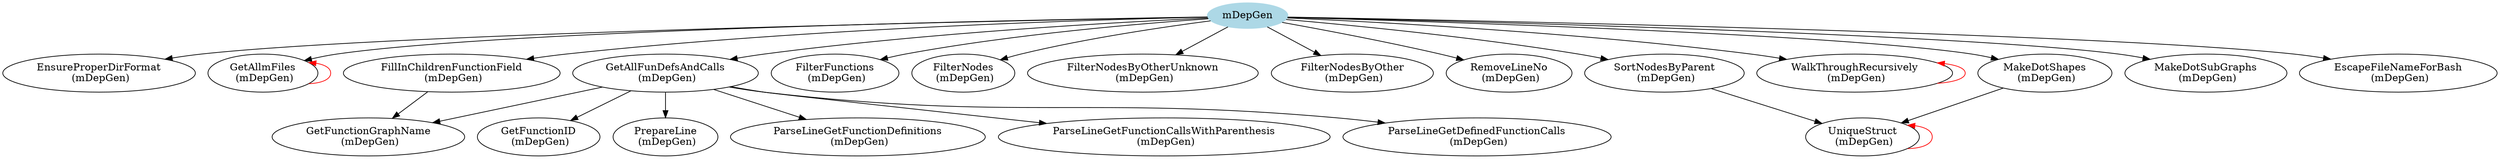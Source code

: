 /* Generated by mDepGen */
digraph dep {
node [shape = oval];
/* start of shape definitions */
"mDepGen" [color=lightblue, style=filled];
/* end of shape definitions */
"mDepGen" -> "EnsureProperDirFormat\n (mDepGen)" ;
"mDepGen" -> "GetAllmFiles\n (mDepGen)" ;
"GetAllmFiles\n (mDepGen)" -> "GetAllmFiles\n (mDepGen)"  [color=red dir=back];
"mDepGen" -> "GetAllFunDefsAndCalls\n (mDepGen)" ;
"GetAllFunDefsAndCalls\n (mDepGen)" -> "GetFunctionID\n (mDepGen)" ;
"GetAllFunDefsAndCalls\n (mDepGen)" -> "GetFunctionGraphName\n (mDepGen)" ;
"GetAllFunDefsAndCalls\n (mDepGen)" -> "PrepareLine\n (mDepGen)" ;
"GetAllFunDefsAndCalls\n (mDepGen)" -> "ParseLineGetFunctionDefinitions\n (mDepGen)" ;
"GetAllFunDefsAndCalls\n (mDepGen)" -> "ParseLineGetFunctionCallsWithParenthesis\n (mDepGen)" ;
"GetAllFunDefsAndCalls\n (mDepGen)" -> "ParseLineGetDefinedFunctionCalls\n (mDepGen)" ;
"mDepGen" -> "FillInChildrenFunctionField\n (mDepGen)" ;
"FillInChildrenFunctionField\n (mDepGen)" -> "GetFunctionGraphName\n (mDepGen)" ;
"mDepGen" -> "FilterFunctions\n (mDepGen)" ;
"mDepGen" -> "FilterNodes\n (mDepGen)" ;
"mDepGen" -> "FilterNodesByOtherUnknown\n (mDepGen)" ;
"mDepGen" -> "FilterNodesByOther\n (mDepGen)" ;
"mDepGen" -> "RemoveLineNo\n (mDepGen)" ;
"mDepGen" -> "SortNodesByParent\n (mDepGen)" ;
"SortNodesByParent\n (mDepGen)" -> "UniqueStruct\n (mDepGen)" ;
"UniqueStruct\n (mDepGen)" -> "UniqueStruct\n (mDepGen)"  [color=red dir=back];
"mDepGen" -> "WalkThroughRecursively\n (mDepGen)" ;
"WalkThroughRecursively\n (mDepGen)" -> "WalkThroughRecursively\n (mDepGen)"  [color=red dir=back];
"mDepGen" -> "MakeDotShapes\n (mDepGen)" ;
"MakeDotShapes\n (mDepGen)" -> "UniqueStruct\n (mDepGen)" ;
"mDepGen" -> "MakeDotSubGraphs\n (mDepGen)" ;
"mDepGen" -> "EscapeFileNameForBash\n (mDepGen)" ;
}
